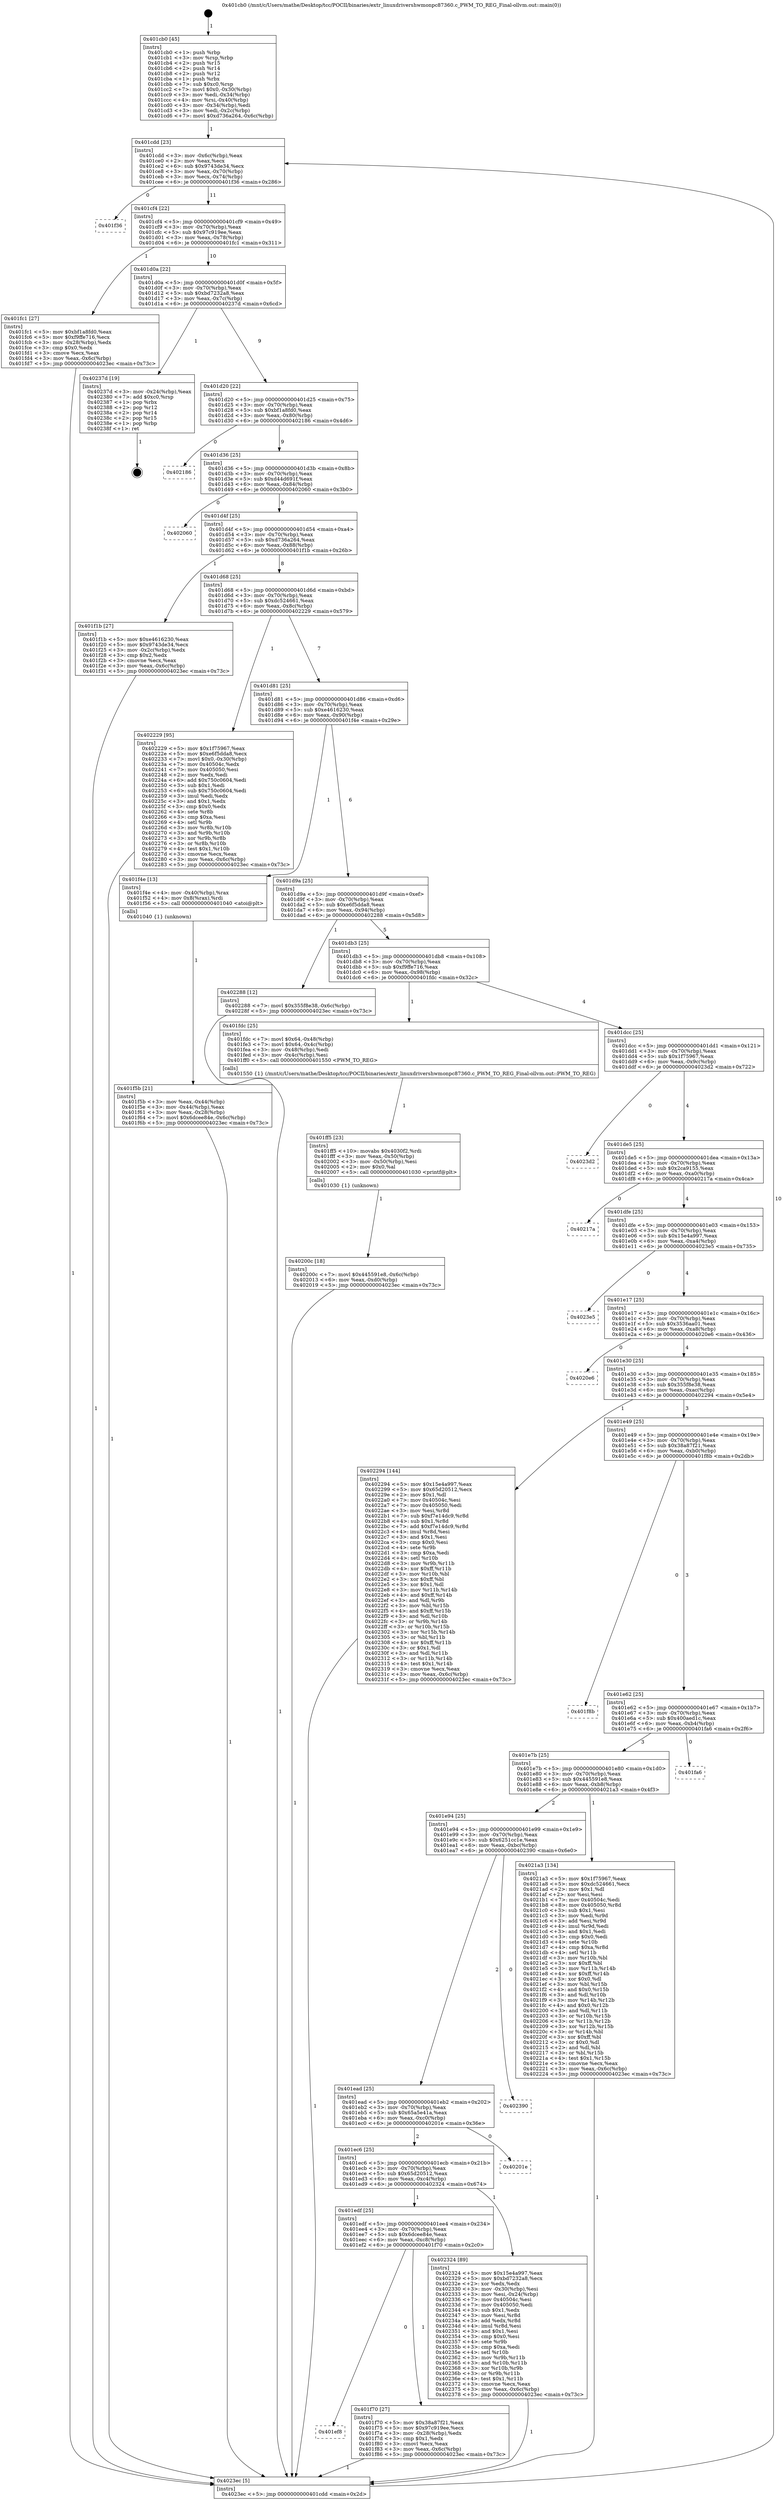 digraph "0x401cb0" {
  label = "0x401cb0 (/mnt/c/Users/mathe/Desktop/tcc/POCII/binaries/extr_linuxdrivershwmonpc87360.c_PWM_TO_REG_Final-ollvm.out::main(0))"
  labelloc = "t"
  node[shape=record]

  Entry [label="",width=0.3,height=0.3,shape=circle,fillcolor=black,style=filled]
  "0x401cdd" [label="{
     0x401cdd [23]\l
     | [instrs]\l
     &nbsp;&nbsp;0x401cdd \<+3\>: mov -0x6c(%rbp),%eax\l
     &nbsp;&nbsp;0x401ce0 \<+2\>: mov %eax,%ecx\l
     &nbsp;&nbsp;0x401ce2 \<+6\>: sub $0x9743de34,%ecx\l
     &nbsp;&nbsp;0x401ce8 \<+3\>: mov %eax,-0x70(%rbp)\l
     &nbsp;&nbsp;0x401ceb \<+3\>: mov %ecx,-0x74(%rbp)\l
     &nbsp;&nbsp;0x401cee \<+6\>: je 0000000000401f36 \<main+0x286\>\l
  }"]
  "0x401f36" [label="{
     0x401f36\l
  }", style=dashed]
  "0x401cf4" [label="{
     0x401cf4 [22]\l
     | [instrs]\l
     &nbsp;&nbsp;0x401cf4 \<+5\>: jmp 0000000000401cf9 \<main+0x49\>\l
     &nbsp;&nbsp;0x401cf9 \<+3\>: mov -0x70(%rbp),%eax\l
     &nbsp;&nbsp;0x401cfc \<+5\>: sub $0x97c919ee,%eax\l
     &nbsp;&nbsp;0x401d01 \<+3\>: mov %eax,-0x78(%rbp)\l
     &nbsp;&nbsp;0x401d04 \<+6\>: je 0000000000401fc1 \<main+0x311\>\l
  }"]
  Exit [label="",width=0.3,height=0.3,shape=circle,fillcolor=black,style=filled,peripheries=2]
  "0x401fc1" [label="{
     0x401fc1 [27]\l
     | [instrs]\l
     &nbsp;&nbsp;0x401fc1 \<+5\>: mov $0xbf1a8fd0,%eax\l
     &nbsp;&nbsp;0x401fc6 \<+5\>: mov $0xf9ffe716,%ecx\l
     &nbsp;&nbsp;0x401fcb \<+3\>: mov -0x28(%rbp),%edx\l
     &nbsp;&nbsp;0x401fce \<+3\>: cmp $0x0,%edx\l
     &nbsp;&nbsp;0x401fd1 \<+3\>: cmove %ecx,%eax\l
     &nbsp;&nbsp;0x401fd4 \<+3\>: mov %eax,-0x6c(%rbp)\l
     &nbsp;&nbsp;0x401fd7 \<+5\>: jmp 00000000004023ec \<main+0x73c\>\l
  }"]
  "0x401d0a" [label="{
     0x401d0a [22]\l
     | [instrs]\l
     &nbsp;&nbsp;0x401d0a \<+5\>: jmp 0000000000401d0f \<main+0x5f\>\l
     &nbsp;&nbsp;0x401d0f \<+3\>: mov -0x70(%rbp),%eax\l
     &nbsp;&nbsp;0x401d12 \<+5\>: sub $0xbd7232a8,%eax\l
     &nbsp;&nbsp;0x401d17 \<+3\>: mov %eax,-0x7c(%rbp)\l
     &nbsp;&nbsp;0x401d1a \<+6\>: je 000000000040237d \<main+0x6cd\>\l
  }"]
  "0x40200c" [label="{
     0x40200c [18]\l
     | [instrs]\l
     &nbsp;&nbsp;0x40200c \<+7\>: movl $0x445591e8,-0x6c(%rbp)\l
     &nbsp;&nbsp;0x402013 \<+6\>: mov %eax,-0xd0(%rbp)\l
     &nbsp;&nbsp;0x402019 \<+5\>: jmp 00000000004023ec \<main+0x73c\>\l
  }"]
  "0x40237d" [label="{
     0x40237d [19]\l
     | [instrs]\l
     &nbsp;&nbsp;0x40237d \<+3\>: mov -0x24(%rbp),%eax\l
     &nbsp;&nbsp;0x402380 \<+7\>: add $0xc0,%rsp\l
     &nbsp;&nbsp;0x402387 \<+1\>: pop %rbx\l
     &nbsp;&nbsp;0x402388 \<+2\>: pop %r12\l
     &nbsp;&nbsp;0x40238a \<+2\>: pop %r14\l
     &nbsp;&nbsp;0x40238c \<+2\>: pop %r15\l
     &nbsp;&nbsp;0x40238e \<+1\>: pop %rbp\l
     &nbsp;&nbsp;0x40238f \<+1\>: ret\l
  }"]
  "0x401d20" [label="{
     0x401d20 [22]\l
     | [instrs]\l
     &nbsp;&nbsp;0x401d20 \<+5\>: jmp 0000000000401d25 \<main+0x75\>\l
     &nbsp;&nbsp;0x401d25 \<+3\>: mov -0x70(%rbp),%eax\l
     &nbsp;&nbsp;0x401d28 \<+5\>: sub $0xbf1a8fd0,%eax\l
     &nbsp;&nbsp;0x401d2d \<+3\>: mov %eax,-0x80(%rbp)\l
     &nbsp;&nbsp;0x401d30 \<+6\>: je 0000000000402186 \<main+0x4d6\>\l
  }"]
  "0x401ff5" [label="{
     0x401ff5 [23]\l
     | [instrs]\l
     &nbsp;&nbsp;0x401ff5 \<+10\>: movabs $0x4030f2,%rdi\l
     &nbsp;&nbsp;0x401fff \<+3\>: mov %eax,-0x50(%rbp)\l
     &nbsp;&nbsp;0x402002 \<+3\>: mov -0x50(%rbp),%esi\l
     &nbsp;&nbsp;0x402005 \<+2\>: mov $0x0,%al\l
     &nbsp;&nbsp;0x402007 \<+5\>: call 0000000000401030 \<printf@plt\>\l
     | [calls]\l
     &nbsp;&nbsp;0x401030 \{1\} (unknown)\l
  }"]
  "0x402186" [label="{
     0x402186\l
  }", style=dashed]
  "0x401d36" [label="{
     0x401d36 [25]\l
     | [instrs]\l
     &nbsp;&nbsp;0x401d36 \<+5\>: jmp 0000000000401d3b \<main+0x8b\>\l
     &nbsp;&nbsp;0x401d3b \<+3\>: mov -0x70(%rbp),%eax\l
     &nbsp;&nbsp;0x401d3e \<+5\>: sub $0xd44d691f,%eax\l
     &nbsp;&nbsp;0x401d43 \<+6\>: mov %eax,-0x84(%rbp)\l
     &nbsp;&nbsp;0x401d49 \<+6\>: je 0000000000402060 \<main+0x3b0\>\l
  }"]
  "0x401ef8" [label="{
     0x401ef8\l
  }", style=dashed]
  "0x402060" [label="{
     0x402060\l
  }", style=dashed]
  "0x401d4f" [label="{
     0x401d4f [25]\l
     | [instrs]\l
     &nbsp;&nbsp;0x401d4f \<+5\>: jmp 0000000000401d54 \<main+0xa4\>\l
     &nbsp;&nbsp;0x401d54 \<+3\>: mov -0x70(%rbp),%eax\l
     &nbsp;&nbsp;0x401d57 \<+5\>: sub $0xd736a264,%eax\l
     &nbsp;&nbsp;0x401d5c \<+6\>: mov %eax,-0x88(%rbp)\l
     &nbsp;&nbsp;0x401d62 \<+6\>: je 0000000000401f1b \<main+0x26b\>\l
  }"]
  "0x401f70" [label="{
     0x401f70 [27]\l
     | [instrs]\l
     &nbsp;&nbsp;0x401f70 \<+5\>: mov $0x38a87f21,%eax\l
     &nbsp;&nbsp;0x401f75 \<+5\>: mov $0x97c919ee,%ecx\l
     &nbsp;&nbsp;0x401f7a \<+3\>: mov -0x28(%rbp),%edx\l
     &nbsp;&nbsp;0x401f7d \<+3\>: cmp $0x1,%edx\l
     &nbsp;&nbsp;0x401f80 \<+3\>: cmovl %ecx,%eax\l
     &nbsp;&nbsp;0x401f83 \<+3\>: mov %eax,-0x6c(%rbp)\l
     &nbsp;&nbsp;0x401f86 \<+5\>: jmp 00000000004023ec \<main+0x73c\>\l
  }"]
  "0x401f1b" [label="{
     0x401f1b [27]\l
     | [instrs]\l
     &nbsp;&nbsp;0x401f1b \<+5\>: mov $0xe4616230,%eax\l
     &nbsp;&nbsp;0x401f20 \<+5\>: mov $0x9743de34,%ecx\l
     &nbsp;&nbsp;0x401f25 \<+3\>: mov -0x2c(%rbp),%edx\l
     &nbsp;&nbsp;0x401f28 \<+3\>: cmp $0x2,%edx\l
     &nbsp;&nbsp;0x401f2b \<+3\>: cmovne %ecx,%eax\l
     &nbsp;&nbsp;0x401f2e \<+3\>: mov %eax,-0x6c(%rbp)\l
     &nbsp;&nbsp;0x401f31 \<+5\>: jmp 00000000004023ec \<main+0x73c\>\l
  }"]
  "0x401d68" [label="{
     0x401d68 [25]\l
     | [instrs]\l
     &nbsp;&nbsp;0x401d68 \<+5\>: jmp 0000000000401d6d \<main+0xbd\>\l
     &nbsp;&nbsp;0x401d6d \<+3\>: mov -0x70(%rbp),%eax\l
     &nbsp;&nbsp;0x401d70 \<+5\>: sub $0xdc524661,%eax\l
     &nbsp;&nbsp;0x401d75 \<+6\>: mov %eax,-0x8c(%rbp)\l
     &nbsp;&nbsp;0x401d7b \<+6\>: je 0000000000402229 \<main+0x579\>\l
  }"]
  "0x4023ec" [label="{
     0x4023ec [5]\l
     | [instrs]\l
     &nbsp;&nbsp;0x4023ec \<+5\>: jmp 0000000000401cdd \<main+0x2d\>\l
  }"]
  "0x401cb0" [label="{
     0x401cb0 [45]\l
     | [instrs]\l
     &nbsp;&nbsp;0x401cb0 \<+1\>: push %rbp\l
     &nbsp;&nbsp;0x401cb1 \<+3\>: mov %rsp,%rbp\l
     &nbsp;&nbsp;0x401cb4 \<+2\>: push %r15\l
     &nbsp;&nbsp;0x401cb6 \<+2\>: push %r14\l
     &nbsp;&nbsp;0x401cb8 \<+2\>: push %r12\l
     &nbsp;&nbsp;0x401cba \<+1\>: push %rbx\l
     &nbsp;&nbsp;0x401cbb \<+7\>: sub $0xc0,%rsp\l
     &nbsp;&nbsp;0x401cc2 \<+7\>: movl $0x0,-0x30(%rbp)\l
     &nbsp;&nbsp;0x401cc9 \<+3\>: mov %edi,-0x34(%rbp)\l
     &nbsp;&nbsp;0x401ccc \<+4\>: mov %rsi,-0x40(%rbp)\l
     &nbsp;&nbsp;0x401cd0 \<+3\>: mov -0x34(%rbp),%edi\l
     &nbsp;&nbsp;0x401cd3 \<+3\>: mov %edi,-0x2c(%rbp)\l
     &nbsp;&nbsp;0x401cd6 \<+7\>: movl $0xd736a264,-0x6c(%rbp)\l
  }"]
  "0x401edf" [label="{
     0x401edf [25]\l
     | [instrs]\l
     &nbsp;&nbsp;0x401edf \<+5\>: jmp 0000000000401ee4 \<main+0x234\>\l
     &nbsp;&nbsp;0x401ee4 \<+3\>: mov -0x70(%rbp),%eax\l
     &nbsp;&nbsp;0x401ee7 \<+5\>: sub $0x6dcee84e,%eax\l
     &nbsp;&nbsp;0x401eec \<+6\>: mov %eax,-0xc8(%rbp)\l
     &nbsp;&nbsp;0x401ef2 \<+6\>: je 0000000000401f70 \<main+0x2c0\>\l
  }"]
  "0x402229" [label="{
     0x402229 [95]\l
     | [instrs]\l
     &nbsp;&nbsp;0x402229 \<+5\>: mov $0x1f75967,%eax\l
     &nbsp;&nbsp;0x40222e \<+5\>: mov $0xe6f5dda8,%ecx\l
     &nbsp;&nbsp;0x402233 \<+7\>: movl $0x0,-0x30(%rbp)\l
     &nbsp;&nbsp;0x40223a \<+7\>: mov 0x40504c,%edx\l
     &nbsp;&nbsp;0x402241 \<+7\>: mov 0x405050,%esi\l
     &nbsp;&nbsp;0x402248 \<+2\>: mov %edx,%edi\l
     &nbsp;&nbsp;0x40224a \<+6\>: add $0x750c0604,%edi\l
     &nbsp;&nbsp;0x402250 \<+3\>: sub $0x1,%edi\l
     &nbsp;&nbsp;0x402253 \<+6\>: sub $0x750c0604,%edi\l
     &nbsp;&nbsp;0x402259 \<+3\>: imul %edi,%edx\l
     &nbsp;&nbsp;0x40225c \<+3\>: and $0x1,%edx\l
     &nbsp;&nbsp;0x40225f \<+3\>: cmp $0x0,%edx\l
     &nbsp;&nbsp;0x402262 \<+4\>: sete %r8b\l
     &nbsp;&nbsp;0x402266 \<+3\>: cmp $0xa,%esi\l
     &nbsp;&nbsp;0x402269 \<+4\>: setl %r9b\l
     &nbsp;&nbsp;0x40226d \<+3\>: mov %r8b,%r10b\l
     &nbsp;&nbsp;0x402270 \<+3\>: and %r9b,%r10b\l
     &nbsp;&nbsp;0x402273 \<+3\>: xor %r9b,%r8b\l
     &nbsp;&nbsp;0x402276 \<+3\>: or %r8b,%r10b\l
     &nbsp;&nbsp;0x402279 \<+4\>: test $0x1,%r10b\l
     &nbsp;&nbsp;0x40227d \<+3\>: cmovne %ecx,%eax\l
     &nbsp;&nbsp;0x402280 \<+3\>: mov %eax,-0x6c(%rbp)\l
     &nbsp;&nbsp;0x402283 \<+5\>: jmp 00000000004023ec \<main+0x73c\>\l
  }"]
  "0x401d81" [label="{
     0x401d81 [25]\l
     | [instrs]\l
     &nbsp;&nbsp;0x401d81 \<+5\>: jmp 0000000000401d86 \<main+0xd6\>\l
     &nbsp;&nbsp;0x401d86 \<+3\>: mov -0x70(%rbp),%eax\l
     &nbsp;&nbsp;0x401d89 \<+5\>: sub $0xe4616230,%eax\l
     &nbsp;&nbsp;0x401d8e \<+6\>: mov %eax,-0x90(%rbp)\l
     &nbsp;&nbsp;0x401d94 \<+6\>: je 0000000000401f4e \<main+0x29e\>\l
  }"]
  "0x402324" [label="{
     0x402324 [89]\l
     | [instrs]\l
     &nbsp;&nbsp;0x402324 \<+5\>: mov $0x15e4a997,%eax\l
     &nbsp;&nbsp;0x402329 \<+5\>: mov $0xbd7232a8,%ecx\l
     &nbsp;&nbsp;0x40232e \<+2\>: xor %edx,%edx\l
     &nbsp;&nbsp;0x402330 \<+3\>: mov -0x30(%rbp),%esi\l
     &nbsp;&nbsp;0x402333 \<+3\>: mov %esi,-0x24(%rbp)\l
     &nbsp;&nbsp;0x402336 \<+7\>: mov 0x40504c,%esi\l
     &nbsp;&nbsp;0x40233d \<+7\>: mov 0x405050,%edi\l
     &nbsp;&nbsp;0x402344 \<+3\>: sub $0x1,%edx\l
     &nbsp;&nbsp;0x402347 \<+3\>: mov %esi,%r8d\l
     &nbsp;&nbsp;0x40234a \<+3\>: add %edx,%r8d\l
     &nbsp;&nbsp;0x40234d \<+4\>: imul %r8d,%esi\l
     &nbsp;&nbsp;0x402351 \<+3\>: and $0x1,%esi\l
     &nbsp;&nbsp;0x402354 \<+3\>: cmp $0x0,%esi\l
     &nbsp;&nbsp;0x402357 \<+4\>: sete %r9b\l
     &nbsp;&nbsp;0x40235b \<+3\>: cmp $0xa,%edi\l
     &nbsp;&nbsp;0x40235e \<+4\>: setl %r10b\l
     &nbsp;&nbsp;0x402362 \<+3\>: mov %r9b,%r11b\l
     &nbsp;&nbsp;0x402365 \<+3\>: and %r10b,%r11b\l
     &nbsp;&nbsp;0x402368 \<+3\>: xor %r10b,%r9b\l
     &nbsp;&nbsp;0x40236b \<+3\>: or %r9b,%r11b\l
     &nbsp;&nbsp;0x40236e \<+4\>: test $0x1,%r11b\l
     &nbsp;&nbsp;0x402372 \<+3\>: cmovne %ecx,%eax\l
     &nbsp;&nbsp;0x402375 \<+3\>: mov %eax,-0x6c(%rbp)\l
     &nbsp;&nbsp;0x402378 \<+5\>: jmp 00000000004023ec \<main+0x73c\>\l
  }"]
  "0x401f4e" [label="{
     0x401f4e [13]\l
     | [instrs]\l
     &nbsp;&nbsp;0x401f4e \<+4\>: mov -0x40(%rbp),%rax\l
     &nbsp;&nbsp;0x401f52 \<+4\>: mov 0x8(%rax),%rdi\l
     &nbsp;&nbsp;0x401f56 \<+5\>: call 0000000000401040 \<atoi@plt\>\l
     | [calls]\l
     &nbsp;&nbsp;0x401040 \{1\} (unknown)\l
  }"]
  "0x401d9a" [label="{
     0x401d9a [25]\l
     | [instrs]\l
     &nbsp;&nbsp;0x401d9a \<+5\>: jmp 0000000000401d9f \<main+0xef\>\l
     &nbsp;&nbsp;0x401d9f \<+3\>: mov -0x70(%rbp),%eax\l
     &nbsp;&nbsp;0x401da2 \<+5\>: sub $0xe6f5dda8,%eax\l
     &nbsp;&nbsp;0x401da7 \<+6\>: mov %eax,-0x94(%rbp)\l
     &nbsp;&nbsp;0x401dad \<+6\>: je 0000000000402288 \<main+0x5d8\>\l
  }"]
  "0x401f5b" [label="{
     0x401f5b [21]\l
     | [instrs]\l
     &nbsp;&nbsp;0x401f5b \<+3\>: mov %eax,-0x44(%rbp)\l
     &nbsp;&nbsp;0x401f5e \<+3\>: mov -0x44(%rbp),%eax\l
     &nbsp;&nbsp;0x401f61 \<+3\>: mov %eax,-0x28(%rbp)\l
     &nbsp;&nbsp;0x401f64 \<+7\>: movl $0x6dcee84e,-0x6c(%rbp)\l
     &nbsp;&nbsp;0x401f6b \<+5\>: jmp 00000000004023ec \<main+0x73c\>\l
  }"]
  "0x401ec6" [label="{
     0x401ec6 [25]\l
     | [instrs]\l
     &nbsp;&nbsp;0x401ec6 \<+5\>: jmp 0000000000401ecb \<main+0x21b\>\l
     &nbsp;&nbsp;0x401ecb \<+3\>: mov -0x70(%rbp),%eax\l
     &nbsp;&nbsp;0x401ece \<+5\>: sub $0x65d20512,%eax\l
     &nbsp;&nbsp;0x401ed3 \<+6\>: mov %eax,-0xc4(%rbp)\l
     &nbsp;&nbsp;0x401ed9 \<+6\>: je 0000000000402324 \<main+0x674\>\l
  }"]
  "0x402288" [label="{
     0x402288 [12]\l
     | [instrs]\l
     &nbsp;&nbsp;0x402288 \<+7\>: movl $0x355f8e38,-0x6c(%rbp)\l
     &nbsp;&nbsp;0x40228f \<+5\>: jmp 00000000004023ec \<main+0x73c\>\l
  }"]
  "0x401db3" [label="{
     0x401db3 [25]\l
     | [instrs]\l
     &nbsp;&nbsp;0x401db3 \<+5\>: jmp 0000000000401db8 \<main+0x108\>\l
     &nbsp;&nbsp;0x401db8 \<+3\>: mov -0x70(%rbp),%eax\l
     &nbsp;&nbsp;0x401dbb \<+5\>: sub $0xf9ffe716,%eax\l
     &nbsp;&nbsp;0x401dc0 \<+6\>: mov %eax,-0x98(%rbp)\l
     &nbsp;&nbsp;0x401dc6 \<+6\>: je 0000000000401fdc \<main+0x32c\>\l
  }"]
  "0x40201e" [label="{
     0x40201e\l
  }", style=dashed]
  "0x401fdc" [label="{
     0x401fdc [25]\l
     | [instrs]\l
     &nbsp;&nbsp;0x401fdc \<+7\>: movl $0x64,-0x48(%rbp)\l
     &nbsp;&nbsp;0x401fe3 \<+7\>: movl $0x64,-0x4c(%rbp)\l
     &nbsp;&nbsp;0x401fea \<+3\>: mov -0x48(%rbp),%edi\l
     &nbsp;&nbsp;0x401fed \<+3\>: mov -0x4c(%rbp),%esi\l
     &nbsp;&nbsp;0x401ff0 \<+5\>: call 0000000000401550 \<PWM_TO_REG\>\l
     | [calls]\l
     &nbsp;&nbsp;0x401550 \{1\} (/mnt/c/Users/mathe/Desktop/tcc/POCII/binaries/extr_linuxdrivershwmonpc87360.c_PWM_TO_REG_Final-ollvm.out::PWM_TO_REG)\l
  }"]
  "0x401dcc" [label="{
     0x401dcc [25]\l
     | [instrs]\l
     &nbsp;&nbsp;0x401dcc \<+5\>: jmp 0000000000401dd1 \<main+0x121\>\l
     &nbsp;&nbsp;0x401dd1 \<+3\>: mov -0x70(%rbp),%eax\l
     &nbsp;&nbsp;0x401dd4 \<+5\>: sub $0x1f75967,%eax\l
     &nbsp;&nbsp;0x401dd9 \<+6\>: mov %eax,-0x9c(%rbp)\l
     &nbsp;&nbsp;0x401ddf \<+6\>: je 00000000004023d2 \<main+0x722\>\l
  }"]
  "0x401ead" [label="{
     0x401ead [25]\l
     | [instrs]\l
     &nbsp;&nbsp;0x401ead \<+5\>: jmp 0000000000401eb2 \<main+0x202\>\l
     &nbsp;&nbsp;0x401eb2 \<+3\>: mov -0x70(%rbp),%eax\l
     &nbsp;&nbsp;0x401eb5 \<+5\>: sub $0x65a5e41a,%eax\l
     &nbsp;&nbsp;0x401eba \<+6\>: mov %eax,-0xc0(%rbp)\l
     &nbsp;&nbsp;0x401ec0 \<+6\>: je 000000000040201e \<main+0x36e\>\l
  }"]
  "0x4023d2" [label="{
     0x4023d2\l
  }", style=dashed]
  "0x401de5" [label="{
     0x401de5 [25]\l
     | [instrs]\l
     &nbsp;&nbsp;0x401de5 \<+5\>: jmp 0000000000401dea \<main+0x13a\>\l
     &nbsp;&nbsp;0x401dea \<+3\>: mov -0x70(%rbp),%eax\l
     &nbsp;&nbsp;0x401ded \<+5\>: sub $0x2ca9155,%eax\l
     &nbsp;&nbsp;0x401df2 \<+6\>: mov %eax,-0xa0(%rbp)\l
     &nbsp;&nbsp;0x401df8 \<+6\>: je 000000000040217a \<main+0x4ca\>\l
  }"]
  "0x402390" [label="{
     0x402390\l
  }", style=dashed]
  "0x40217a" [label="{
     0x40217a\l
  }", style=dashed]
  "0x401dfe" [label="{
     0x401dfe [25]\l
     | [instrs]\l
     &nbsp;&nbsp;0x401dfe \<+5\>: jmp 0000000000401e03 \<main+0x153\>\l
     &nbsp;&nbsp;0x401e03 \<+3\>: mov -0x70(%rbp),%eax\l
     &nbsp;&nbsp;0x401e06 \<+5\>: sub $0x15e4a997,%eax\l
     &nbsp;&nbsp;0x401e0b \<+6\>: mov %eax,-0xa4(%rbp)\l
     &nbsp;&nbsp;0x401e11 \<+6\>: je 00000000004023e5 \<main+0x735\>\l
  }"]
  "0x401e94" [label="{
     0x401e94 [25]\l
     | [instrs]\l
     &nbsp;&nbsp;0x401e94 \<+5\>: jmp 0000000000401e99 \<main+0x1e9\>\l
     &nbsp;&nbsp;0x401e99 \<+3\>: mov -0x70(%rbp),%eax\l
     &nbsp;&nbsp;0x401e9c \<+5\>: sub $0x6251cc1e,%eax\l
     &nbsp;&nbsp;0x401ea1 \<+6\>: mov %eax,-0xbc(%rbp)\l
     &nbsp;&nbsp;0x401ea7 \<+6\>: je 0000000000402390 \<main+0x6e0\>\l
  }"]
  "0x4023e5" [label="{
     0x4023e5\l
  }", style=dashed]
  "0x401e17" [label="{
     0x401e17 [25]\l
     | [instrs]\l
     &nbsp;&nbsp;0x401e17 \<+5\>: jmp 0000000000401e1c \<main+0x16c\>\l
     &nbsp;&nbsp;0x401e1c \<+3\>: mov -0x70(%rbp),%eax\l
     &nbsp;&nbsp;0x401e1f \<+5\>: sub $0x3536aa01,%eax\l
     &nbsp;&nbsp;0x401e24 \<+6\>: mov %eax,-0xa8(%rbp)\l
     &nbsp;&nbsp;0x401e2a \<+6\>: je 00000000004020e6 \<main+0x436\>\l
  }"]
  "0x4021a3" [label="{
     0x4021a3 [134]\l
     | [instrs]\l
     &nbsp;&nbsp;0x4021a3 \<+5\>: mov $0x1f75967,%eax\l
     &nbsp;&nbsp;0x4021a8 \<+5\>: mov $0xdc524661,%ecx\l
     &nbsp;&nbsp;0x4021ad \<+2\>: mov $0x1,%dl\l
     &nbsp;&nbsp;0x4021af \<+2\>: xor %esi,%esi\l
     &nbsp;&nbsp;0x4021b1 \<+7\>: mov 0x40504c,%edi\l
     &nbsp;&nbsp;0x4021b8 \<+8\>: mov 0x405050,%r8d\l
     &nbsp;&nbsp;0x4021c0 \<+3\>: sub $0x1,%esi\l
     &nbsp;&nbsp;0x4021c3 \<+3\>: mov %edi,%r9d\l
     &nbsp;&nbsp;0x4021c6 \<+3\>: add %esi,%r9d\l
     &nbsp;&nbsp;0x4021c9 \<+4\>: imul %r9d,%edi\l
     &nbsp;&nbsp;0x4021cd \<+3\>: and $0x1,%edi\l
     &nbsp;&nbsp;0x4021d0 \<+3\>: cmp $0x0,%edi\l
     &nbsp;&nbsp;0x4021d3 \<+4\>: sete %r10b\l
     &nbsp;&nbsp;0x4021d7 \<+4\>: cmp $0xa,%r8d\l
     &nbsp;&nbsp;0x4021db \<+4\>: setl %r11b\l
     &nbsp;&nbsp;0x4021df \<+3\>: mov %r10b,%bl\l
     &nbsp;&nbsp;0x4021e2 \<+3\>: xor $0xff,%bl\l
     &nbsp;&nbsp;0x4021e5 \<+3\>: mov %r11b,%r14b\l
     &nbsp;&nbsp;0x4021e8 \<+4\>: xor $0xff,%r14b\l
     &nbsp;&nbsp;0x4021ec \<+3\>: xor $0x0,%dl\l
     &nbsp;&nbsp;0x4021ef \<+3\>: mov %bl,%r15b\l
     &nbsp;&nbsp;0x4021f2 \<+4\>: and $0x0,%r15b\l
     &nbsp;&nbsp;0x4021f6 \<+3\>: and %dl,%r10b\l
     &nbsp;&nbsp;0x4021f9 \<+3\>: mov %r14b,%r12b\l
     &nbsp;&nbsp;0x4021fc \<+4\>: and $0x0,%r12b\l
     &nbsp;&nbsp;0x402200 \<+3\>: and %dl,%r11b\l
     &nbsp;&nbsp;0x402203 \<+3\>: or %r10b,%r15b\l
     &nbsp;&nbsp;0x402206 \<+3\>: or %r11b,%r12b\l
     &nbsp;&nbsp;0x402209 \<+3\>: xor %r12b,%r15b\l
     &nbsp;&nbsp;0x40220c \<+3\>: or %r14b,%bl\l
     &nbsp;&nbsp;0x40220f \<+3\>: xor $0xff,%bl\l
     &nbsp;&nbsp;0x402212 \<+3\>: or $0x0,%dl\l
     &nbsp;&nbsp;0x402215 \<+2\>: and %dl,%bl\l
     &nbsp;&nbsp;0x402217 \<+3\>: or %bl,%r15b\l
     &nbsp;&nbsp;0x40221a \<+4\>: test $0x1,%r15b\l
     &nbsp;&nbsp;0x40221e \<+3\>: cmovne %ecx,%eax\l
     &nbsp;&nbsp;0x402221 \<+3\>: mov %eax,-0x6c(%rbp)\l
     &nbsp;&nbsp;0x402224 \<+5\>: jmp 00000000004023ec \<main+0x73c\>\l
  }"]
  "0x4020e6" [label="{
     0x4020e6\l
  }", style=dashed]
  "0x401e30" [label="{
     0x401e30 [25]\l
     | [instrs]\l
     &nbsp;&nbsp;0x401e30 \<+5\>: jmp 0000000000401e35 \<main+0x185\>\l
     &nbsp;&nbsp;0x401e35 \<+3\>: mov -0x70(%rbp),%eax\l
     &nbsp;&nbsp;0x401e38 \<+5\>: sub $0x355f8e38,%eax\l
     &nbsp;&nbsp;0x401e3d \<+6\>: mov %eax,-0xac(%rbp)\l
     &nbsp;&nbsp;0x401e43 \<+6\>: je 0000000000402294 \<main+0x5e4\>\l
  }"]
  "0x401e7b" [label="{
     0x401e7b [25]\l
     | [instrs]\l
     &nbsp;&nbsp;0x401e7b \<+5\>: jmp 0000000000401e80 \<main+0x1d0\>\l
     &nbsp;&nbsp;0x401e80 \<+3\>: mov -0x70(%rbp),%eax\l
     &nbsp;&nbsp;0x401e83 \<+5\>: sub $0x445591e8,%eax\l
     &nbsp;&nbsp;0x401e88 \<+6\>: mov %eax,-0xb8(%rbp)\l
     &nbsp;&nbsp;0x401e8e \<+6\>: je 00000000004021a3 \<main+0x4f3\>\l
  }"]
  "0x402294" [label="{
     0x402294 [144]\l
     | [instrs]\l
     &nbsp;&nbsp;0x402294 \<+5\>: mov $0x15e4a997,%eax\l
     &nbsp;&nbsp;0x402299 \<+5\>: mov $0x65d20512,%ecx\l
     &nbsp;&nbsp;0x40229e \<+2\>: mov $0x1,%dl\l
     &nbsp;&nbsp;0x4022a0 \<+7\>: mov 0x40504c,%esi\l
     &nbsp;&nbsp;0x4022a7 \<+7\>: mov 0x405050,%edi\l
     &nbsp;&nbsp;0x4022ae \<+3\>: mov %esi,%r8d\l
     &nbsp;&nbsp;0x4022b1 \<+7\>: sub $0xf7e14dc9,%r8d\l
     &nbsp;&nbsp;0x4022b8 \<+4\>: sub $0x1,%r8d\l
     &nbsp;&nbsp;0x4022bc \<+7\>: add $0xf7e14dc9,%r8d\l
     &nbsp;&nbsp;0x4022c3 \<+4\>: imul %r8d,%esi\l
     &nbsp;&nbsp;0x4022c7 \<+3\>: and $0x1,%esi\l
     &nbsp;&nbsp;0x4022ca \<+3\>: cmp $0x0,%esi\l
     &nbsp;&nbsp;0x4022cd \<+4\>: sete %r9b\l
     &nbsp;&nbsp;0x4022d1 \<+3\>: cmp $0xa,%edi\l
     &nbsp;&nbsp;0x4022d4 \<+4\>: setl %r10b\l
     &nbsp;&nbsp;0x4022d8 \<+3\>: mov %r9b,%r11b\l
     &nbsp;&nbsp;0x4022db \<+4\>: xor $0xff,%r11b\l
     &nbsp;&nbsp;0x4022df \<+3\>: mov %r10b,%bl\l
     &nbsp;&nbsp;0x4022e2 \<+3\>: xor $0xff,%bl\l
     &nbsp;&nbsp;0x4022e5 \<+3\>: xor $0x1,%dl\l
     &nbsp;&nbsp;0x4022e8 \<+3\>: mov %r11b,%r14b\l
     &nbsp;&nbsp;0x4022eb \<+4\>: and $0xff,%r14b\l
     &nbsp;&nbsp;0x4022ef \<+3\>: and %dl,%r9b\l
     &nbsp;&nbsp;0x4022f2 \<+3\>: mov %bl,%r15b\l
     &nbsp;&nbsp;0x4022f5 \<+4\>: and $0xff,%r15b\l
     &nbsp;&nbsp;0x4022f9 \<+3\>: and %dl,%r10b\l
     &nbsp;&nbsp;0x4022fc \<+3\>: or %r9b,%r14b\l
     &nbsp;&nbsp;0x4022ff \<+3\>: or %r10b,%r15b\l
     &nbsp;&nbsp;0x402302 \<+3\>: xor %r15b,%r14b\l
     &nbsp;&nbsp;0x402305 \<+3\>: or %bl,%r11b\l
     &nbsp;&nbsp;0x402308 \<+4\>: xor $0xff,%r11b\l
     &nbsp;&nbsp;0x40230c \<+3\>: or $0x1,%dl\l
     &nbsp;&nbsp;0x40230f \<+3\>: and %dl,%r11b\l
     &nbsp;&nbsp;0x402312 \<+3\>: or %r11b,%r14b\l
     &nbsp;&nbsp;0x402315 \<+4\>: test $0x1,%r14b\l
     &nbsp;&nbsp;0x402319 \<+3\>: cmovne %ecx,%eax\l
     &nbsp;&nbsp;0x40231c \<+3\>: mov %eax,-0x6c(%rbp)\l
     &nbsp;&nbsp;0x40231f \<+5\>: jmp 00000000004023ec \<main+0x73c\>\l
  }"]
  "0x401e49" [label="{
     0x401e49 [25]\l
     | [instrs]\l
     &nbsp;&nbsp;0x401e49 \<+5\>: jmp 0000000000401e4e \<main+0x19e\>\l
     &nbsp;&nbsp;0x401e4e \<+3\>: mov -0x70(%rbp),%eax\l
     &nbsp;&nbsp;0x401e51 \<+5\>: sub $0x38a87f21,%eax\l
     &nbsp;&nbsp;0x401e56 \<+6\>: mov %eax,-0xb0(%rbp)\l
     &nbsp;&nbsp;0x401e5c \<+6\>: je 0000000000401f8b \<main+0x2db\>\l
  }"]
  "0x401fa6" [label="{
     0x401fa6\l
  }", style=dashed]
  "0x401f8b" [label="{
     0x401f8b\l
  }", style=dashed]
  "0x401e62" [label="{
     0x401e62 [25]\l
     | [instrs]\l
     &nbsp;&nbsp;0x401e62 \<+5\>: jmp 0000000000401e67 \<main+0x1b7\>\l
     &nbsp;&nbsp;0x401e67 \<+3\>: mov -0x70(%rbp),%eax\l
     &nbsp;&nbsp;0x401e6a \<+5\>: sub $0x400aed1c,%eax\l
     &nbsp;&nbsp;0x401e6f \<+6\>: mov %eax,-0xb4(%rbp)\l
     &nbsp;&nbsp;0x401e75 \<+6\>: je 0000000000401fa6 \<main+0x2f6\>\l
  }"]
  Entry -> "0x401cb0" [label=" 1"]
  "0x401cdd" -> "0x401f36" [label=" 0"]
  "0x401cdd" -> "0x401cf4" [label=" 11"]
  "0x40237d" -> Exit [label=" 1"]
  "0x401cf4" -> "0x401fc1" [label=" 1"]
  "0x401cf4" -> "0x401d0a" [label=" 10"]
  "0x402324" -> "0x4023ec" [label=" 1"]
  "0x401d0a" -> "0x40237d" [label=" 1"]
  "0x401d0a" -> "0x401d20" [label=" 9"]
  "0x402294" -> "0x4023ec" [label=" 1"]
  "0x401d20" -> "0x402186" [label=" 0"]
  "0x401d20" -> "0x401d36" [label=" 9"]
  "0x402288" -> "0x4023ec" [label=" 1"]
  "0x401d36" -> "0x402060" [label=" 0"]
  "0x401d36" -> "0x401d4f" [label=" 9"]
  "0x402229" -> "0x4023ec" [label=" 1"]
  "0x401d4f" -> "0x401f1b" [label=" 1"]
  "0x401d4f" -> "0x401d68" [label=" 8"]
  "0x401f1b" -> "0x4023ec" [label=" 1"]
  "0x401cb0" -> "0x401cdd" [label=" 1"]
  "0x4023ec" -> "0x401cdd" [label=" 10"]
  "0x4021a3" -> "0x4023ec" [label=" 1"]
  "0x401d68" -> "0x402229" [label=" 1"]
  "0x401d68" -> "0x401d81" [label=" 7"]
  "0x401ff5" -> "0x40200c" [label=" 1"]
  "0x401d81" -> "0x401f4e" [label=" 1"]
  "0x401d81" -> "0x401d9a" [label=" 6"]
  "0x401f4e" -> "0x401f5b" [label=" 1"]
  "0x401f5b" -> "0x4023ec" [label=" 1"]
  "0x401fdc" -> "0x401ff5" [label=" 1"]
  "0x401d9a" -> "0x402288" [label=" 1"]
  "0x401d9a" -> "0x401db3" [label=" 5"]
  "0x401f70" -> "0x4023ec" [label=" 1"]
  "0x401db3" -> "0x401fdc" [label=" 1"]
  "0x401db3" -> "0x401dcc" [label=" 4"]
  "0x401edf" -> "0x401ef8" [label=" 0"]
  "0x401dcc" -> "0x4023d2" [label=" 0"]
  "0x401dcc" -> "0x401de5" [label=" 4"]
  "0x40200c" -> "0x4023ec" [label=" 1"]
  "0x401de5" -> "0x40217a" [label=" 0"]
  "0x401de5" -> "0x401dfe" [label=" 4"]
  "0x401ec6" -> "0x401edf" [label=" 1"]
  "0x401dfe" -> "0x4023e5" [label=" 0"]
  "0x401dfe" -> "0x401e17" [label=" 4"]
  "0x401fc1" -> "0x4023ec" [label=" 1"]
  "0x401e17" -> "0x4020e6" [label=" 0"]
  "0x401e17" -> "0x401e30" [label=" 4"]
  "0x401ead" -> "0x401ec6" [label=" 2"]
  "0x401e30" -> "0x402294" [label=" 1"]
  "0x401e30" -> "0x401e49" [label=" 3"]
  "0x401edf" -> "0x401f70" [label=" 1"]
  "0x401e49" -> "0x401f8b" [label=" 0"]
  "0x401e49" -> "0x401e62" [label=" 3"]
  "0x401e94" -> "0x401ead" [label=" 2"]
  "0x401e62" -> "0x401fa6" [label=" 0"]
  "0x401e62" -> "0x401e7b" [label=" 3"]
  "0x401ead" -> "0x40201e" [label=" 0"]
  "0x401e7b" -> "0x4021a3" [label=" 1"]
  "0x401e7b" -> "0x401e94" [label=" 2"]
  "0x401ec6" -> "0x402324" [label=" 1"]
  "0x401e94" -> "0x402390" [label=" 0"]
}
